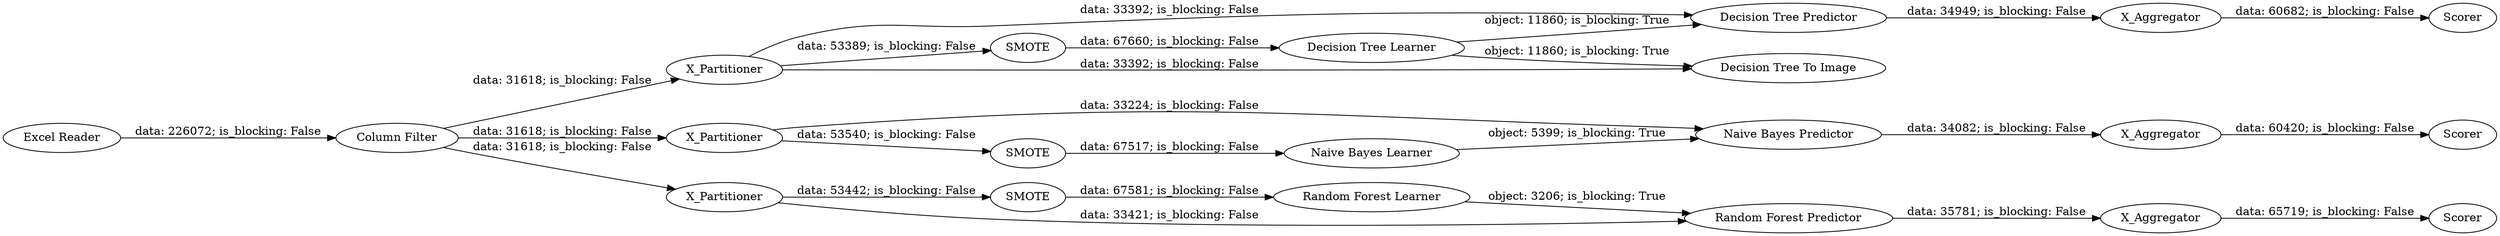 digraph {
	"315617225690629178_32" [label=SMOTE]
	"315617225690629178_5" [label="Decision Tree Learner"]
	"315617225690629178_4" [label="Decision Tree Predictor"]
	"315617225690629178_15" [label="Random Forest Predictor"]
	"315617225690629178_8" [label=X_Aggregator]
	"315617225690629178_27" [label=X_Aggregator]
	"315617225690629178_21" [label=Scorer]
	"315617225690629178_1" [label="Excel Reader"]
	"315617225690629178_9" [label=Scorer]
	"315617225690629178_23" [label=X_Aggregator]
	"315617225690629178_12" [label=X_Partitioner]
	"315617225690629178_31" [label="Decision Tree To Image"]
	"315617225690629178_30" [label=SMOTE]
	"315617225690629178_26" [label=X_Partitioner]
	"315617225690629178_24" [label="Naive Bayes Predictor"]
	"315617225690629178_25" [label="Naive Bayes Learner"]
	"315617225690629178_28" [label=Scorer]
	"315617225690629178_29" [label=SMOTE]
	"315617225690629178_17" [label=X_Partitioner]
	"315617225690629178_2" [label="Column Filter"]
	"315617225690629178_14" [label="Random Forest Learner"]
	"315617225690629178_12" -> "315617225690629178_4" [label="data: 33392; is_blocking: False"]
	"315617225690629178_5" -> "315617225690629178_4" [label="object: 11860; is_blocking: True"]
	"315617225690629178_8" -> "315617225690629178_9" [label="data: 60682; is_blocking: False"]
	"315617225690629178_23" -> "315617225690629178_21" [label="data: 65719; is_blocking: False"]
	"315617225690629178_15" -> "315617225690629178_23" [label="data: 35781; is_blocking: False"]
	"315617225690629178_26" -> "315617225690629178_24" [label="data: 33224; is_blocking: False"]
	"315617225690629178_25" -> "315617225690629178_24" [label="object: 5399; is_blocking: True"]
	"315617225690629178_12" -> "315617225690629178_31" [label="data: 33392; is_blocking: False"]
	"315617225690629178_2" -> "315617225690629178_17" [label="data: 31618; is_blocking: False"]
	"315617225690629178_30" -> "315617225690629178_14" [label="data: 67581; is_blocking: False"]
	"315617225690629178_5" -> "315617225690629178_31" [label="object: 11860; is_blocking: True"]
	"315617225690629178_17" -> "315617225690629178_15" [label="data: 33421; is_blocking: False"]
	"315617225690629178_12" -> "315617225690629178_29" [label="data: 53389; is_blocking: False"]
	"315617225690629178_27" -> "315617225690629178_28" [label="data: 60420; is_blocking: False"]
	"315617225690629178_26" -> "315617225690629178_32" [label="data: 53540; is_blocking: False"]
	"315617225690629178_32" -> "315617225690629178_25" [label="data: 67517; is_blocking: False"]
	"315617225690629178_29" -> "315617225690629178_5" [label="data: 67660; is_blocking: False"]
	"315617225690629178_4" -> "315617225690629178_8" [label="data: 34949; is_blocking: False"]
	"315617225690629178_17" -> "315617225690629178_30" [label="data: 53442; is_blocking: False"]
	"315617225690629178_1" -> "315617225690629178_2" [label="data: 226072; is_blocking: False"]
	"315617225690629178_2" -> "315617225690629178_12" [label="data: 31618; is_blocking: False"]
	"315617225690629178_14" -> "315617225690629178_15" [label="object: 3206; is_blocking: True"]
	"315617225690629178_24" -> "315617225690629178_27" [label="data: 34082; is_blocking: False"]
	"315617225690629178_2" -> "315617225690629178_26" [label="data: 31618; is_blocking: False"]
	rankdir=LR
}
